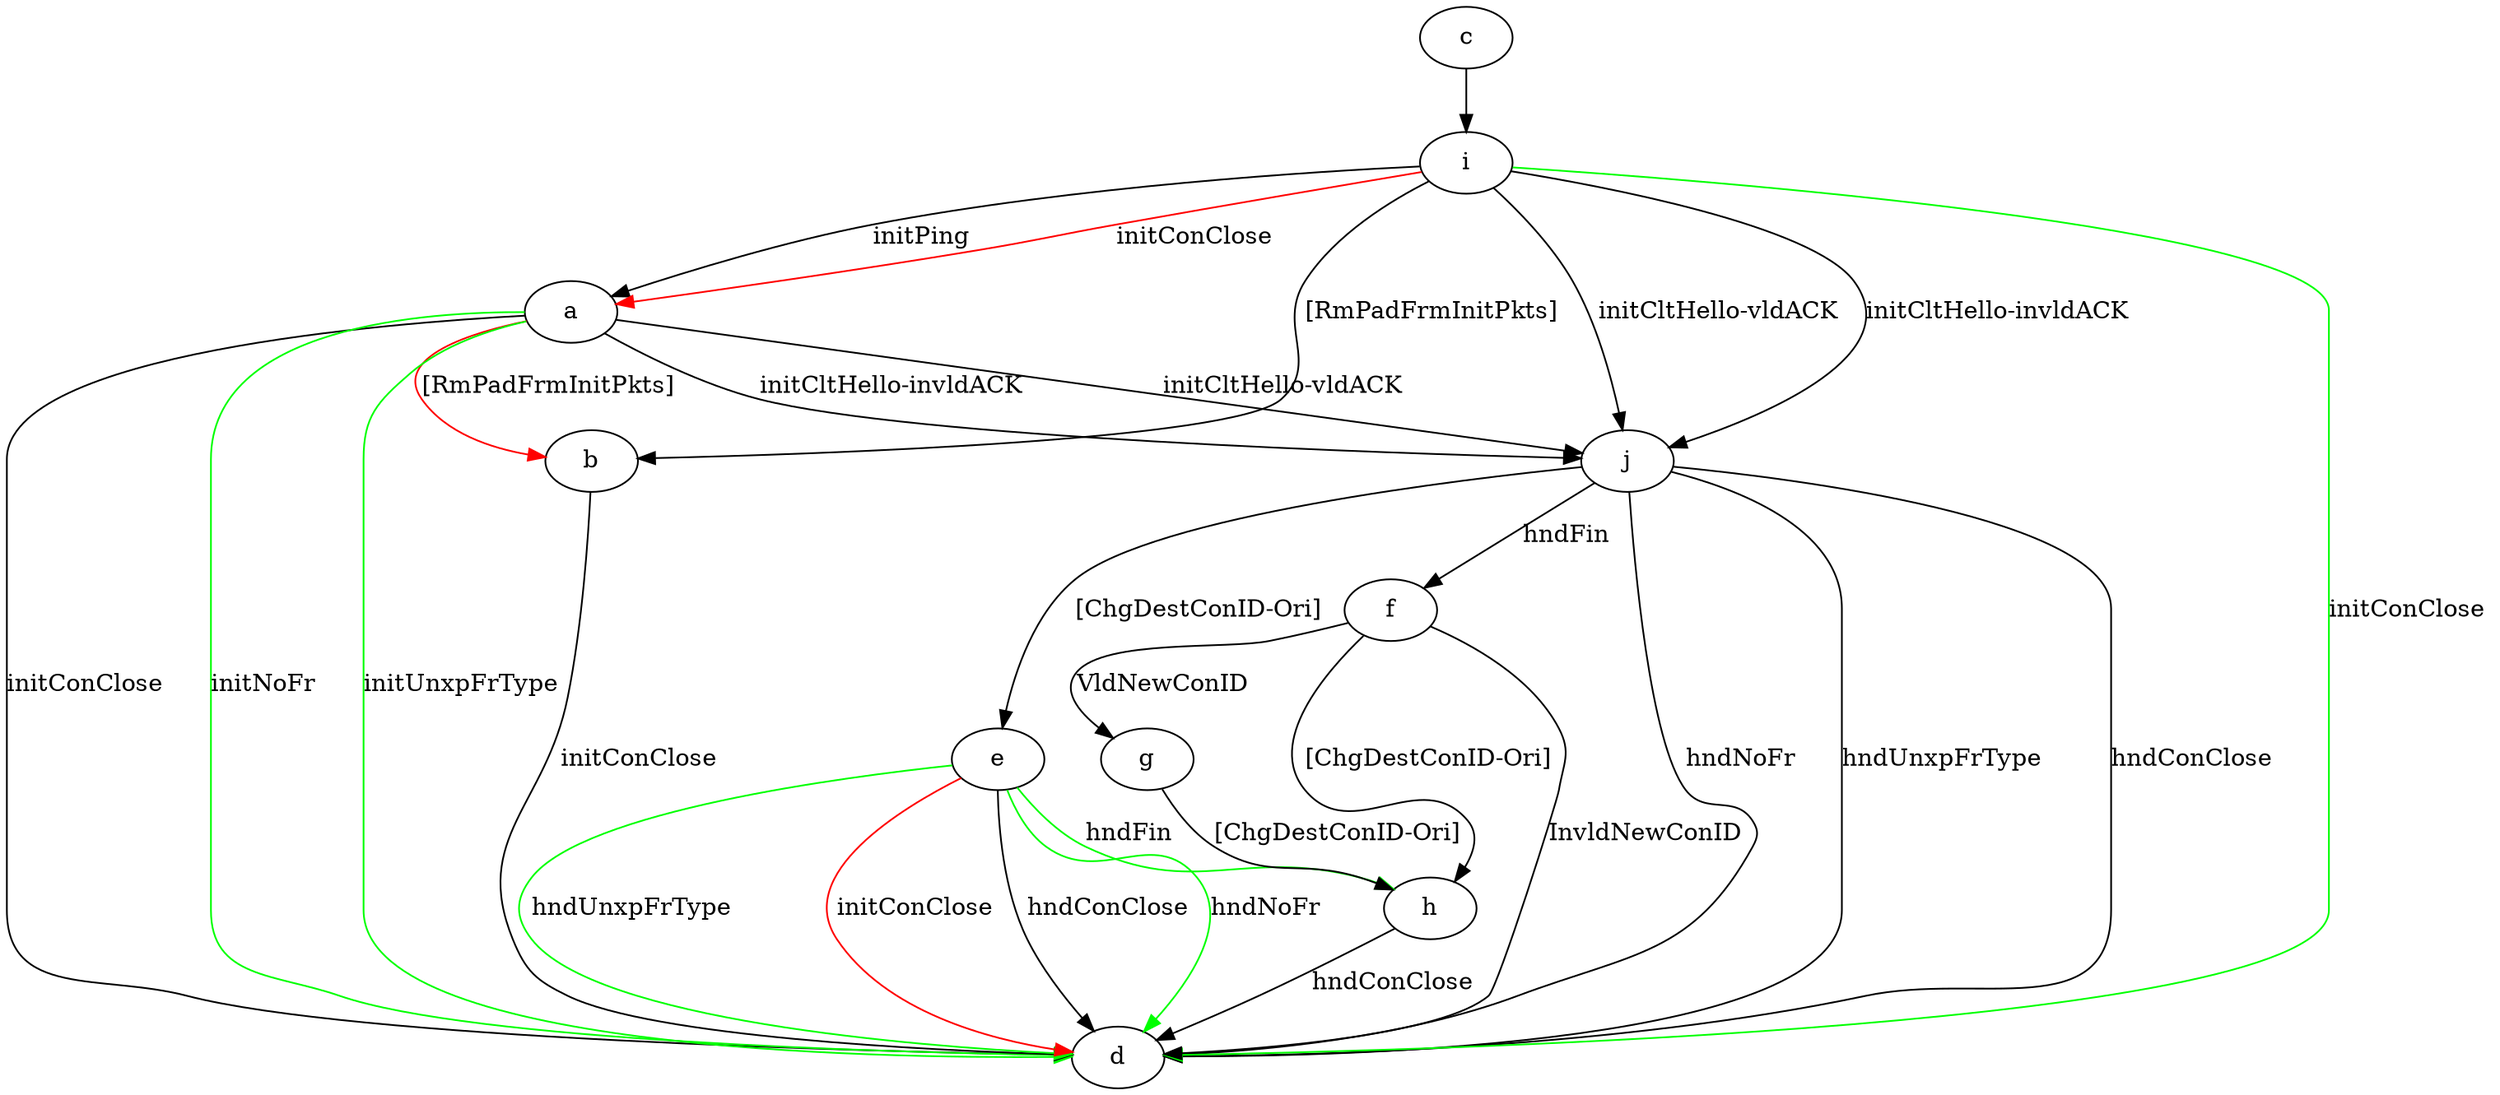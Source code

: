 digraph "" {
	a -> b	[key=0,
		color=red,
		label="[RmPadFrmInitPkts] "];
	a -> d	[key=0,
		label="initConClose "];
	a -> d	[key=1,
		color=green,
		label="initNoFr "];
	a -> d	[key=2,
		color=green,
		label="initUnxpFrType "];
	a -> j	[key=0,
		label="initCltHello-vldACK "];
	a -> j	[key=1,
		label="initCltHello-invldACK "];
	b -> d	[key=0,
		label="initConClose "];
	c -> i	[key=0];
	e -> d	[key=0,
		label="hndConClose "];
	e -> d	[key=1,
		color=green,
		label="hndNoFr "];
	e -> d	[key=2,
		color=green,
		label="hndUnxpFrType "];
	e -> d	[key=3,
		color=red,
		label="initConClose "];
	e -> h	[key=0,
		color=green,
		label="hndFin "];
	f -> d	[key=0,
		label="InvldNewConID "];
	f -> g	[key=0,
		label="VldNewConID "];
	f -> h	[key=0,
		label="[ChgDestConID-Ori] "];
	g -> h	[key=0,
		label="[ChgDestConID-Ori] "];
	h -> d	[key=0,
		label="hndConClose "];
	i -> a	[key=0,
		label="initPing "];
	i -> a	[key=1,
		color=red,
		label="initConClose "];
	i -> b	[key=0,
		label="[RmPadFrmInitPkts] "];
	i -> d	[key=0,
		color=green,
		label="initConClose "];
	i -> j	[key=0,
		label="initCltHello-vldACK "];
	i -> j	[key=1,
		label="initCltHello-invldACK "];
	j -> d	[key=0,
		label="hndConClose "];
	j -> d	[key=1,
		label="hndNoFr "];
	j -> d	[key=2,
		label="hndUnxpFrType "];
	j -> e	[key=0,
		label="[ChgDestConID-Ori] "];
	j -> f	[key=0,
		label="hndFin "];
}
